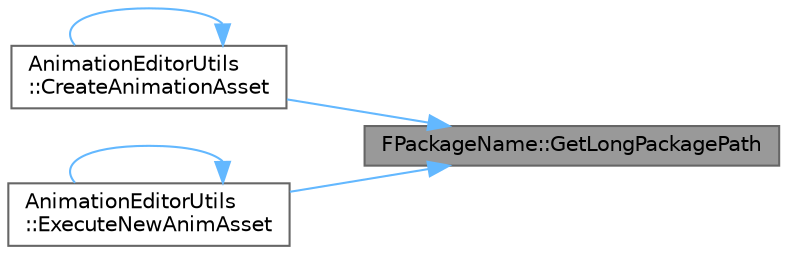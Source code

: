 digraph "FPackageName::GetLongPackagePath"
{
 // INTERACTIVE_SVG=YES
 // LATEX_PDF_SIZE
  bgcolor="transparent";
  edge [fontname=Helvetica,fontsize=10,labelfontname=Helvetica,labelfontsize=10];
  node [fontname=Helvetica,fontsize=10,shape=box,height=0.2,width=0.4];
  rankdir="RL";
  Node1 [id="Node000001",label="FPackageName::GetLongPackagePath",height=0.2,width=0.4,color="gray40", fillcolor="grey60", style="filled", fontcolor="black",tooltip="Returns the path to the specified package, excluding the short package name e.g."];
  Node1 -> Node2 [id="edge1_Node000001_Node000002",dir="back",color="steelblue1",style="solid",tooltip=" "];
  Node2 [id="Node000002",label="AnimationEditorUtils\l::CreateAnimationAsset",height=0.2,width=0.4,color="grey40", fillcolor="white", style="filled",URL="$d6/d71/namespaceAnimationEditorUtils.html#af3a8071c018c5633e493934f64450342",tooltip=" "];
  Node2 -> Node2 [id="edge2_Node000002_Node000002",dir="back",color="steelblue1",style="solid",tooltip=" "];
  Node1 -> Node3 [id="edge3_Node000001_Node000003",dir="back",color="steelblue1",style="solid",tooltip=" "];
  Node3 [id="Node000003",label="AnimationEditorUtils\l::ExecuteNewAnimAsset",height=0.2,width=0.4,color="grey40", fillcolor="white", style="filled",URL="$d6/d71/namespaceAnimationEditorUtils.html#a3a5781e97aa09ef9371acaeee5595bb1",tooltip=" "];
  Node3 -> Node3 [id="edge4_Node000003_Node000003",dir="back",color="steelblue1",style="solid",tooltip=" "];
}

